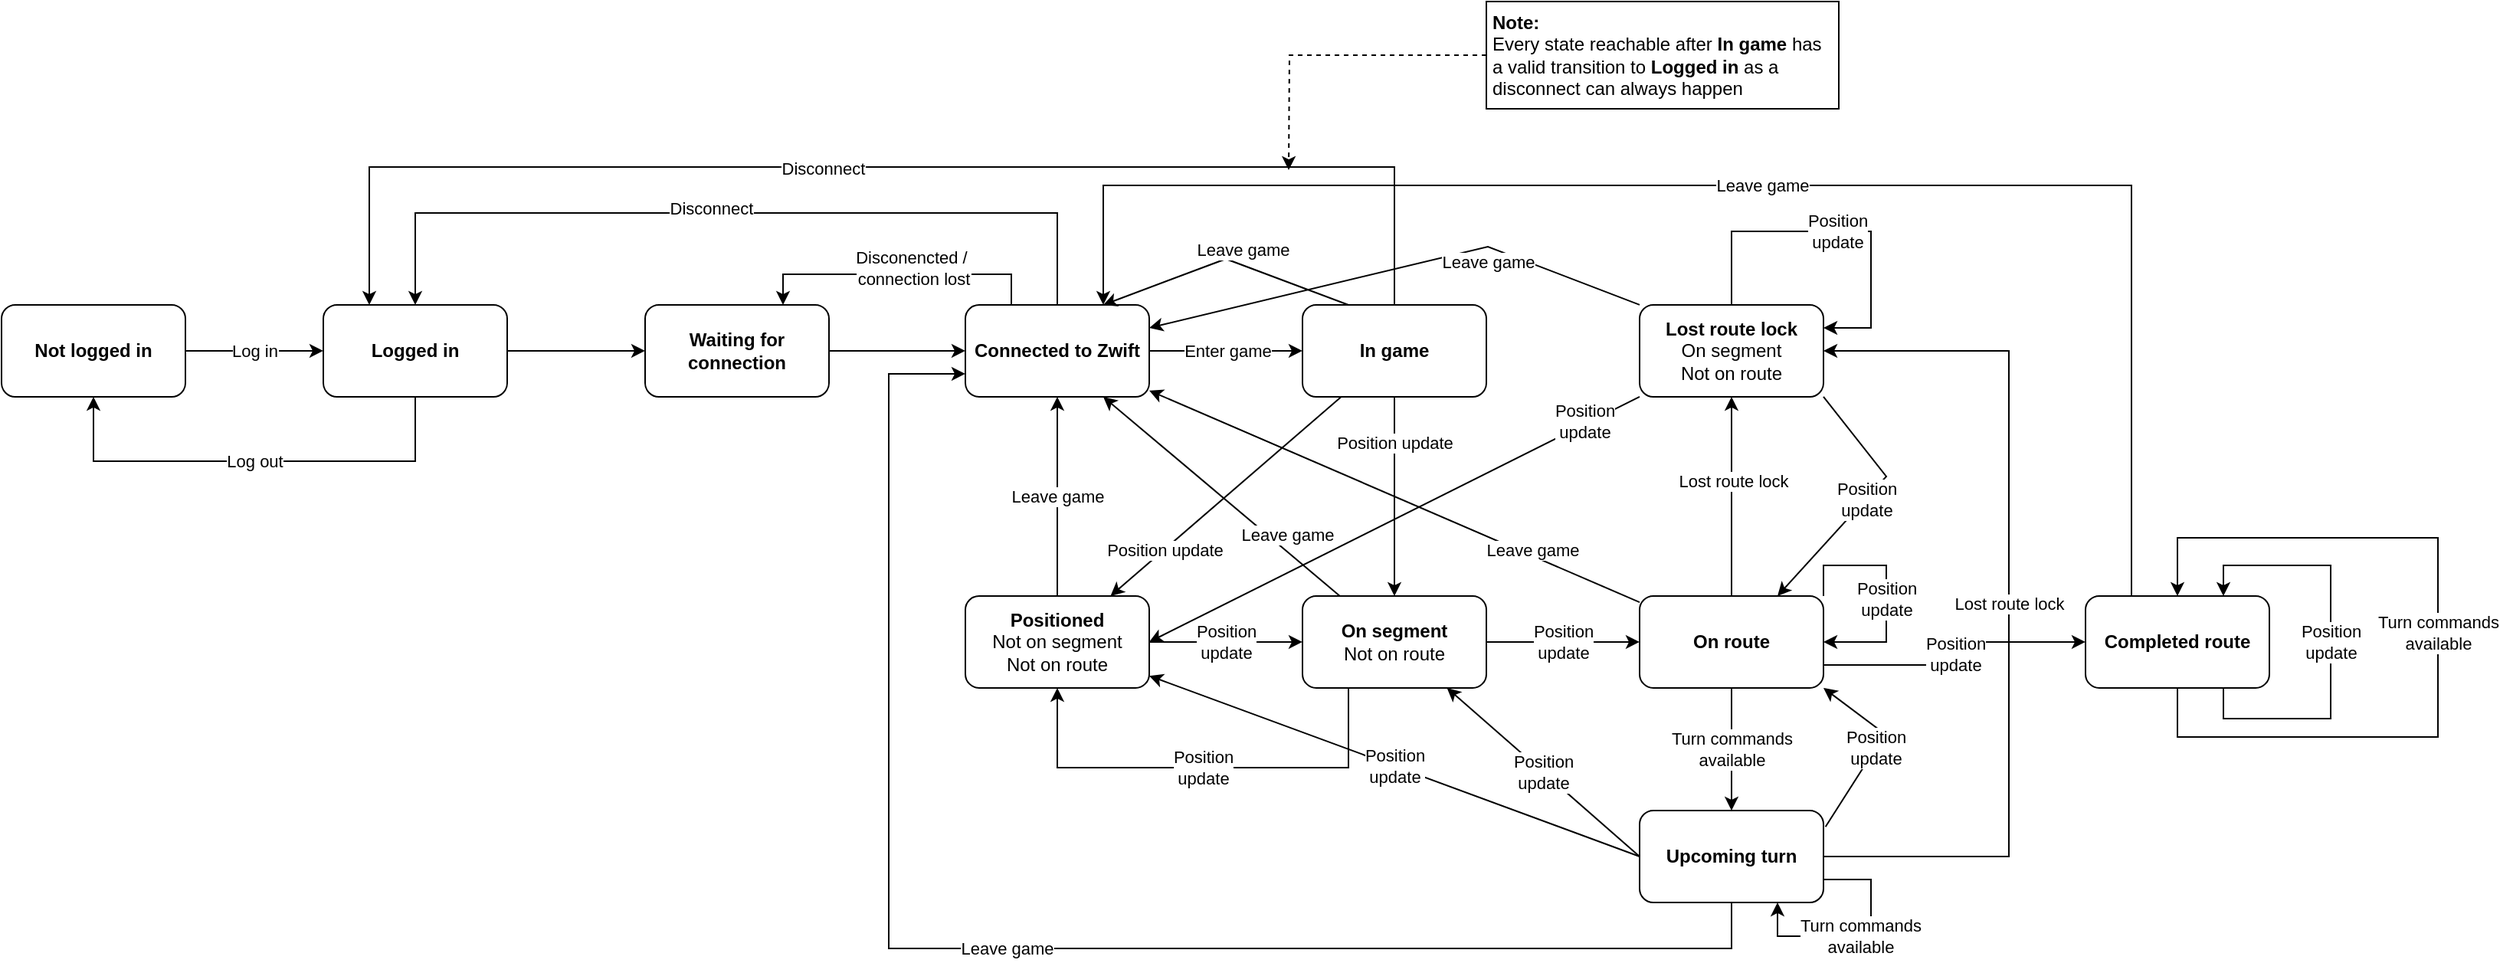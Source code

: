 <mxfile version="19.0.3" type="device"><diagram id="C5RBs43oDa-KdzZeNtuy" name="Page-1"><mxGraphModel dx="2581" dy="835" grid="1" gridSize="10" guides="1" tooltips="1" connect="1" arrows="1" fold="1" page="1" pageScale="1" pageWidth="1169" pageHeight="827" math="0" shadow="0"><root><mxCell id="WIyWlLk6GJQsqaUBKTNV-0"/><mxCell id="WIyWlLk6GJQsqaUBKTNV-1" parent="WIyWlLk6GJQsqaUBKTNV-0"/><mxCell id="Bod_nedEWnGyxpAL-ndt-2" value="" style="rounded=0;orthogonalLoop=1;jettySize=auto;html=1;" parent="WIyWlLk6GJQsqaUBKTNV-1" source="Bod_nedEWnGyxpAL-ndt-0" target="Bod_nedEWnGyxpAL-ndt-1" edge="1"><mxGeometry relative="1" as="geometry"/></mxCell><mxCell id="Bod_nedEWnGyxpAL-ndt-3" value="Enter game" style="edgeLabel;html=1;align=center;verticalAlign=middle;resizable=0;points=[];" parent="Bod_nedEWnGyxpAL-ndt-2" vertex="1" connectable="0"><mxGeometry x="0.19" y="1" relative="1" as="geometry"><mxPoint x="-9" y="1" as="offset"/></mxGeometry></mxCell><mxCell id="-JQADVJz2RuWcwb7Fl13-4" style="edgeStyle=orthogonalEdgeStyle;rounded=0;orthogonalLoop=1;jettySize=auto;html=1;entryX=0.5;entryY=0;entryDx=0;entryDy=0;exitX=0.5;exitY=0;exitDx=0;exitDy=0;" parent="WIyWlLk6GJQsqaUBKTNV-1" source="Bod_nedEWnGyxpAL-ndt-0" target="-JQADVJz2RuWcwb7Fl13-0" edge="1"><mxGeometry relative="1" as="geometry"><Array as="points"><mxPoint x="559" y="188"/><mxPoint x="140" y="188"/></Array></mxGeometry></mxCell><mxCell id="-JQADVJz2RuWcwb7Fl13-5" value="Disconnect" style="edgeLabel;html=1;align=center;verticalAlign=middle;resizable=0;points=[];" parent="-JQADVJz2RuWcwb7Fl13-4" vertex="1" connectable="0"><mxGeometry x="0.118" y="-3" relative="1" as="geometry"><mxPoint x="15" as="offset"/></mxGeometry></mxCell><mxCell id="W9LmuWyYllFHpPWeSvBQ-0" style="edgeStyle=orthogonalEdgeStyle;rounded=0;orthogonalLoop=1;jettySize=auto;html=1;exitX=0.25;exitY=0;exitDx=0;exitDy=0;entryX=0.75;entryY=0;entryDx=0;entryDy=0;" parent="WIyWlLk6GJQsqaUBKTNV-1" source="Bod_nedEWnGyxpAL-ndt-0" target="burSMxz0QwFnA5ny8ZeN-0" edge="1"><mxGeometry relative="1" as="geometry"/></mxCell><mxCell id="W9LmuWyYllFHpPWeSvBQ-1" value="Disconencted /&amp;nbsp;&lt;br&gt;connection lost" style="edgeLabel;html=1;align=center;verticalAlign=middle;resizable=0;points=[];" parent="W9LmuWyYllFHpPWeSvBQ-0" vertex="1" connectable="0"><mxGeometry x="-0.104" y="-4" relative="1" as="geometry"><mxPoint as="offset"/></mxGeometry></mxCell><mxCell id="Bod_nedEWnGyxpAL-ndt-0" value="Connected to Zwift" style="rounded=1;whiteSpace=wrap;html=1;fontStyle=1" parent="WIyWlLk6GJQsqaUBKTNV-1" vertex="1"><mxGeometry x="499" y="247.97" width="120" height="60" as="geometry"/></mxCell><mxCell id="Bod_nedEWnGyxpAL-ndt-5" value="Position update" style="rounded=0;orthogonalLoop=1;jettySize=auto;html=1;" parent="WIyWlLk6GJQsqaUBKTNV-1" source="Bod_nedEWnGyxpAL-ndt-1" target="Bod_nedEWnGyxpAL-ndt-4" edge="1"><mxGeometry x="0.534" relative="1" as="geometry"><mxPoint as="offset"/></mxGeometry></mxCell><mxCell id="Bod_nedEWnGyxpAL-ndt-7" value="Position update" style="rounded=0;orthogonalLoop=1;jettySize=auto;html=1;" parent="WIyWlLk6GJQsqaUBKTNV-1" source="Bod_nedEWnGyxpAL-ndt-1" target="Bod_nedEWnGyxpAL-ndt-6" edge="1"><mxGeometry x="-0.538" relative="1" as="geometry"><mxPoint as="offset"/></mxGeometry></mxCell><mxCell id="Bod_nedEWnGyxpAL-ndt-12" value="" style="edgeStyle=none;rounded=0;orthogonalLoop=1;jettySize=auto;html=1;entryX=0.75;entryY=0;entryDx=0;entryDy=0;exitX=0.25;exitY=0;exitDx=0;exitDy=0;" parent="WIyWlLk6GJQsqaUBKTNV-1" source="Bod_nedEWnGyxpAL-ndt-1" target="Bod_nedEWnGyxpAL-ndt-0" edge="1"><mxGeometry relative="1" as="geometry"><Array as="points"><mxPoint x="669" y="217.97"/></Array></mxGeometry></mxCell><mxCell id="Bod_nedEWnGyxpAL-ndt-13" value="Leave game" style="edgeLabel;html=1;align=center;verticalAlign=middle;resizable=0;points=[];" parent="Bod_nedEWnGyxpAL-ndt-12" vertex="1" connectable="0"><mxGeometry x="-0.129" y="-1" relative="1" as="geometry"><mxPoint y="-9" as="offset"/></mxGeometry></mxCell><mxCell id="-JQADVJz2RuWcwb7Fl13-8" style="edgeStyle=orthogonalEdgeStyle;rounded=0;orthogonalLoop=1;jettySize=auto;html=1;entryX=0.25;entryY=0;entryDx=0;entryDy=0;exitX=0.5;exitY=0;exitDx=0;exitDy=0;" parent="WIyWlLk6GJQsqaUBKTNV-1" source="Bod_nedEWnGyxpAL-ndt-1" target="-JQADVJz2RuWcwb7Fl13-0" edge="1"><mxGeometry relative="1" as="geometry"><Array as="points"><mxPoint x="779" y="158"/><mxPoint x="110" y="158"/></Array></mxGeometry></mxCell><mxCell id="-JQADVJz2RuWcwb7Fl13-9" value="Disconnect" style="edgeLabel;html=1;align=center;verticalAlign=middle;resizable=0;points=[];" parent="-JQADVJz2RuWcwb7Fl13-8" vertex="1" connectable="0"><mxGeometry x="0.091" y="1" relative="1" as="geometry"><mxPoint as="offset"/></mxGeometry></mxCell><mxCell id="Bod_nedEWnGyxpAL-ndt-1" value="&lt;b&gt;In game&lt;/b&gt;" style="whiteSpace=wrap;html=1;rounded=1;" parent="WIyWlLk6GJQsqaUBKTNV-1" vertex="1"><mxGeometry x="719" y="247.97" width="120" height="60" as="geometry"/></mxCell><mxCell id="-JQADVJz2RuWcwb7Fl13-10" value="Leave game" style="edgeStyle=orthogonalEdgeStyle;rounded=0;orthogonalLoop=1;jettySize=auto;html=1;entryX=0.5;entryY=1;entryDx=0;entryDy=0;" parent="WIyWlLk6GJQsqaUBKTNV-1" source="Bod_nedEWnGyxpAL-ndt-4" target="Bod_nedEWnGyxpAL-ndt-0" edge="1"><mxGeometry relative="1" as="geometry"/></mxCell><mxCell id="i-vlNxkMuDiNBu07UVKn-1" value="Position&lt;br&gt;update" style="edgeStyle=orthogonalEdgeStyle;rounded=0;orthogonalLoop=1;jettySize=auto;html=1;entryX=0;entryY=0.5;entryDx=0;entryDy=0;" parent="WIyWlLk6GJQsqaUBKTNV-1" source="Bod_nedEWnGyxpAL-ndt-4" target="Bod_nedEWnGyxpAL-ndt-6" edge="1"><mxGeometry relative="1" as="geometry"/></mxCell><mxCell id="Bod_nedEWnGyxpAL-ndt-4" value="&lt;b&gt;Positioned&lt;/b&gt;&lt;br&gt;Not on segment&lt;br&gt;Not on route" style="whiteSpace=wrap;html=1;rounded=1;" parent="WIyWlLk6GJQsqaUBKTNV-1" vertex="1"><mxGeometry x="499" y="437.97" width="120" height="60" as="geometry"/></mxCell><mxCell id="-JQADVJz2RuWcwb7Fl13-11" value="Leave game" style="rounded=0;orthogonalLoop=1;jettySize=auto;html=1;entryX=0.75;entryY=1;entryDx=0;entryDy=0;" parent="WIyWlLk6GJQsqaUBKTNV-1" source="Bod_nedEWnGyxpAL-ndt-6" target="Bod_nedEWnGyxpAL-ndt-0" edge="1"><mxGeometry x="-0.484" y="-8" relative="1" as="geometry"><mxPoint as="offset"/></mxGeometry></mxCell><mxCell id="i-vlNxkMuDiNBu07UVKn-0" value="Position&lt;br&gt;update" style="edgeStyle=orthogonalEdgeStyle;rounded=0;orthogonalLoop=1;jettySize=auto;html=1;entryX=0;entryY=0.5;entryDx=0;entryDy=0;" parent="WIyWlLk6GJQsqaUBKTNV-1" source="Bod_nedEWnGyxpAL-ndt-6" target="Bod_nedEWnGyxpAL-ndt-8" edge="1"><mxGeometry relative="1" as="geometry"/></mxCell><mxCell id="i-vlNxkMuDiNBu07UVKn-3" value="Position&lt;br&gt;update" style="edgeStyle=orthogonalEdgeStyle;rounded=0;orthogonalLoop=1;jettySize=auto;html=1;entryX=0.5;entryY=1;entryDx=0;entryDy=0;elbow=vertical;exitX=0.25;exitY=1;exitDx=0;exitDy=0;" parent="WIyWlLk6GJQsqaUBKTNV-1" source="Bod_nedEWnGyxpAL-ndt-6" target="Bod_nedEWnGyxpAL-ndt-4" edge="1"><mxGeometry relative="1" as="geometry"><Array as="points"><mxPoint x="749" y="550"/><mxPoint x="559" y="550"/></Array></mxGeometry></mxCell><mxCell id="Bod_nedEWnGyxpAL-ndt-6" value="&lt;b&gt;On segment&lt;/b&gt;&lt;br&gt;Not on route" style="whiteSpace=wrap;html=1;rounded=1;" parent="WIyWlLk6GJQsqaUBKTNV-1" vertex="1"><mxGeometry x="719" y="437.97" width="120" height="60" as="geometry"/></mxCell><mxCell id="-JQADVJz2RuWcwb7Fl13-12" value="Leave game" style="edgeStyle=none;rounded=0;orthogonalLoop=1;jettySize=auto;html=1;" parent="WIyWlLk6GJQsqaUBKTNV-1" source="Bod_nedEWnGyxpAL-ndt-8" target="Bod_nedEWnGyxpAL-ndt-0" edge="1"><mxGeometry x="-0.554" y="-4" relative="1" as="geometry"><mxPoint as="offset"/></mxGeometry></mxCell><mxCell id="-JQADVJz2RuWcwb7Fl13-14" value="Turn commands&lt;br&gt;available" style="edgeStyle=none;rounded=0;orthogonalLoop=1;jettySize=auto;html=1;" parent="WIyWlLk6GJQsqaUBKTNV-1" source="Bod_nedEWnGyxpAL-ndt-8" target="-JQADVJz2RuWcwb7Fl13-13" edge="1"><mxGeometry relative="1" as="geometry"/></mxCell><mxCell id="Uo25sBV2xo-S6qeaB_Tr-1" style="edgeStyle=orthogonalEdgeStyle;rounded=0;orthogonalLoop=1;jettySize=auto;html=1;" parent="WIyWlLk6GJQsqaUBKTNV-1" source="Bod_nedEWnGyxpAL-ndt-8" target="Uo25sBV2xo-S6qeaB_Tr-0" edge="1"><mxGeometry relative="1" as="geometry"/></mxCell><mxCell id="Uo25sBV2xo-S6qeaB_Tr-2" value="Lost route lock" style="edgeLabel;html=1;align=center;verticalAlign=middle;resizable=0;points=[];" parent="Uo25sBV2xo-S6qeaB_Tr-1" vertex="1" connectable="0"><mxGeometry x="0.162" y="-1" relative="1" as="geometry"><mxPoint as="offset"/></mxGeometry></mxCell><mxCell id="6cNvOJ5n4mKKLbyCCEZ--1" value="Position&lt;br&gt;update" style="edgeStyle=orthogonalEdgeStyle;rounded=0;orthogonalLoop=1;jettySize=auto;html=1;exitX=1;exitY=0.75;exitDx=0;exitDy=0;entryX=0;entryY=0.5;entryDx=0;entryDy=0;" edge="1" parent="WIyWlLk6GJQsqaUBKTNV-1" source="Bod_nedEWnGyxpAL-ndt-8" target="6cNvOJ5n4mKKLbyCCEZ--0"><mxGeometry relative="1" as="geometry"/></mxCell><mxCell id="Bod_nedEWnGyxpAL-ndt-8" value="&lt;b&gt;On route&lt;br&gt;&lt;/b&gt;" style="whiteSpace=wrap;html=1;rounded=1;" parent="WIyWlLk6GJQsqaUBKTNV-1" vertex="1"><mxGeometry x="939" y="437.97" width="120" height="60" as="geometry"/></mxCell><mxCell id="burSMxz0QwFnA5ny8ZeN-3" style="edgeStyle=orthogonalEdgeStyle;rounded=0;orthogonalLoop=1;jettySize=auto;html=1;entryX=0;entryY=0.5;entryDx=0;entryDy=0;" parent="WIyWlLk6GJQsqaUBKTNV-1" source="-JQADVJz2RuWcwb7Fl13-0" target="burSMxz0QwFnA5ny8ZeN-0" edge="1"><mxGeometry relative="1" as="geometry"/></mxCell><mxCell id="burSMxz0QwFnA5ny8ZeN-4" value="Log out" style="edgeStyle=orthogonalEdgeStyle;rounded=0;orthogonalLoop=1;jettySize=auto;html=1;entryX=0.5;entryY=1;entryDx=0;entryDy=0;exitX=0.5;exitY=1;exitDx=0;exitDy=0;" parent="WIyWlLk6GJQsqaUBKTNV-1" source="-JQADVJz2RuWcwb7Fl13-0" target="-JQADVJz2RuWcwb7Fl13-2" edge="1"><mxGeometry relative="1" as="geometry"><Array as="points"><mxPoint x="110" y="350"/><mxPoint x="-100" y="350"/></Array></mxGeometry></mxCell><mxCell id="-JQADVJz2RuWcwb7Fl13-0" value="Logged in" style="rounded=1;whiteSpace=wrap;html=1;fontStyle=1" parent="WIyWlLk6GJQsqaUBKTNV-1" vertex="1"><mxGeometry x="80" y="247.97" width="120" height="60" as="geometry"/></mxCell><mxCell id="-JQADVJz2RuWcwb7Fl13-3" value="Log in" style="edgeStyle=orthogonalEdgeStyle;rounded=0;orthogonalLoop=1;jettySize=auto;html=1;" parent="WIyWlLk6GJQsqaUBKTNV-1" source="-JQADVJz2RuWcwb7Fl13-2" target="-JQADVJz2RuWcwb7Fl13-0" edge="1"><mxGeometry relative="1" as="geometry"/></mxCell><mxCell id="-JQADVJz2RuWcwb7Fl13-2" value="Not logged in" style="rounded=1;whiteSpace=wrap;html=1;fontStyle=1" parent="WIyWlLk6GJQsqaUBKTNV-1" vertex="1"><mxGeometry x="-130" y="247.97" width="120" height="60" as="geometry"/></mxCell><mxCell id="-JQADVJz2RuWcwb7Fl13-15" value="Position&lt;br&gt;update" style="edgeStyle=none;rounded=0;orthogonalLoop=1;jettySize=auto;html=1;entryX=1;entryY=1;entryDx=0;entryDy=0;exitX=1.011;exitY=0.178;exitDx=0;exitDy=0;exitPerimeter=0;" parent="WIyWlLk6GJQsqaUBKTNV-1" source="-JQADVJz2RuWcwb7Fl13-13" target="Bod_nedEWnGyxpAL-ndt-8" edge="1"><mxGeometry relative="1" as="geometry"><Array as="points"><mxPoint x="1099" y="527.97"/></Array></mxGeometry></mxCell><mxCell id="-JQADVJz2RuWcwb7Fl13-16" value="Position &lt;br&gt;update" style="edgeStyle=none;rounded=0;orthogonalLoop=1;jettySize=auto;html=1;exitX=0;exitY=0.5;exitDx=0;exitDy=0;" parent="WIyWlLk6GJQsqaUBKTNV-1" source="-JQADVJz2RuWcwb7Fl13-13" target="Bod_nedEWnGyxpAL-ndt-6" edge="1"><mxGeometry relative="1" as="geometry"/></mxCell><mxCell id="-JQADVJz2RuWcwb7Fl13-17" value="Position&lt;br&gt;update" style="edgeStyle=none;rounded=0;orthogonalLoop=1;jettySize=auto;html=1;exitX=0;exitY=0.5;exitDx=0;exitDy=0;" parent="WIyWlLk6GJQsqaUBKTNV-1" source="-JQADVJz2RuWcwb7Fl13-13" target="Bod_nedEWnGyxpAL-ndt-4" edge="1"><mxGeometry relative="1" as="geometry"/></mxCell><mxCell id="-JQADVJz2RuWcwb7Fl13-18" value="Leave game" style="edgeStyle=orthogonalEdgeStyle;rounded=0;orthogonalLoop=1;jettySize=auto;html=1;entryX=0;entryY=0.75;entryDx=0;entryDy=0;exitX=0.5;exitY=1;exitDx=0;exitDy=0;" parent="WIyWlLk6GJQsqaUBKTNV-1" source="-JQADVJz2RuWcwb7Fl13-13" target="Bod_nedEWnGyxpAL-ndt-0" edge="1"><mxGeometry relative="1" as="geometry"><Array as="points"><mxPoint x="999" y="667.97"/><mxPoint x="449" y="667.97"/><mxPoint x="449" y="292.97"/></Array></mxGeometry></mxCell><mxCell id="Bka8k8vZ6sgzuYL20Gat-0" value="Lost route lock" style="edgeStyle=orthogonalEdgeStyle;rounded=0;orthogonalLoop=1;jettySize=auto;html=1;" parent="WIyWlLk6GJQsqaUBKTNV-1" source="-JQADVJz2RuWcwb7Fl13-13" target="Uo25sBV2xo-S6qeaB_Tr-0" edge="1"><mxGeometry relative="1" as="geometry"><Array as="points"><mxPoint x="1180" y="608"/><mxPoint x="1180" y="278"/></Array></mxGeometry></mxCell><mxCell id="-JQADVJz2RuWcwb7Fl13-13" value="Upcoming turn" style="whiteSpace=wrap;html=1;rounded=1;fontStyle=1" parent="WIyWlLk6GJQsqaUBKTNV-1" vertex="1"><mxGeometry x="939" y="577.97" width="120" height="60" as="geometry"/></mxCell><mxCell id="-JQADVJz2RuWcwb7Fl13-20" style="edgeStyle=orthogonalEdgeStyle;rounded=0;orthogonalLoop=1;jettySize=auto;html=1;dashed=1;" parent="WIyWlLk6GJQsqaUBKTNV-1" source="-JQADVJz2RuWcwb7Fl13-19" edge="1"><mxGeometry relative="1" as="geometry"><mxPoint x="710" y="160" as="targetPoint"/></mxGeometry></mxCell><mxCell id="-JQADVJz2RuWcwb7Fl13-19" value="Note:&lt;br&gt;&lt;span style=&quot;font-weight: normal&quot;&gt;Every state reachable after &lt;/span&gt;In game &lt;span style=&quot;font-weight: normal&quot;&gt;has a valid transition to &lt;/span&gt;Logged in&lt;span style=&quot;font-weight: normal&quot;&gt;&amp;nbsp;as a disconnect can always happen&lt;/span&gt;" style="text;html=1;align=left;verticalAlign=top;whiteSpace=wrap;rounded=0;fontStyle=1;fillColor=default;strokeColor=default;spacingLeft=2;spacingRight=2;" parent="WIyWlLk6GJQsqaUBKTNV-1" vertex="1"><mxGeometry x="839" y="50" width="230" height="70" as="geometry"/></mxCell><mxCell id="burSMxz0QwFnA5ny8ZeN-2" style="edgeStyle=orthogonalEdgeStyle;rounded=0;orthogonalLoop=1;jettySize=auto;html=1;entryX=0;entryY=0.5;entryDx=0;entryDy=0;" parent="WIyWlLk6GJQsqaUBKTNV-1" source="burSMxz0QwFnA5ny8ZeN-0" target="Bod_nedEWnGyxpAL-ndt-0" edge="1"><mxGeometry relative="1" as="geometry"/></mxCell><mxCell id="burSMxz0QwFnA5ny8ZeN-0" value="Waiting for connection" style="rounded=1;whiteSpace=wrap;html=1;fontStyle=1" parent="WIyWlLk6GJQsqaUBKTNV-1" vertex="1"><mxGeometry x="290" y="247.97" width="120" height="60" as="geometry"/></mxCell><mxCell id="Uo25sBV2xo-S6qeaB_Tr-3" value="Position&lt;br&gt;update" style="rounded=0;orthogonalLoop=1;jettySize=auto;html=1;exitX=1;exitY=1;exitDx=0;exitDy=0;entryX=0.75;entryY=0;entryDx=0;entryDy=0;" parent="WIyWlLk6GJQsqaUBKTNV-1" source="Uo25sBV2xo-S6qeaB_Tr-0" target="Bod_nedEWnGyxpAL-ndt-8" edge="1"><mxGeometry relative="1" as="geometry"><Array as="points"><mxPoint x="1100" y="360"/></Array></mxGeometry></mxCell><mxCell id="Uo25sBV2xo-S6qeaB_Tr-4" style="edgeStyle=none;rounded=0;orthogonalLoop=1;jettySize=auto;html=1;entryX=1;entryY=0.5;entryDx=0;entryDy=0;" parent="WIyWlLk6GJQsqaUBKTNV-1" source="Uo25sBV2xo-S6qeaB_Tr-0" target="Bod_nedEWnGyxpAL-ndt-4" edge="1"><mxGeometry relative="1" as="geometry"/></mxCell><mxCell id="Uo25sBV2xo-S6qeaB_Tr-5" value="Position&lt;br&gt;update" style="edgeLabel;html=1;align=center;verticalAlign=middle;resizable=0;points=[];" parent="Uo25sBV2xo-S6qeaB_Tr-4" vertex="1" connectable="0"><mxGeometry x="-0.775" y="-2" relative="1" as="geometry"><mxPoint as="offset"/></mxGeometry></mxCell><mxCell id="Uo25sBV2xo-S6qeaB_Tr-6" value="Leave game" style="edgeStyle=none;rounded=0;orthogonalLoop=1;jettySize=auto;html=1;exitX=0;exitY=0;exitDx=0;exitDy=0;entryX=1;entryY=0.25;entryDx=0;entryDy=0;" parent="WIyWlLk6GJQsqaUBKTNV-1" source="Uo25sBV2xo-S6qeaB_Tr-0" target="Bod_nedEWnGyxpAL-ndt-0" edge="1"><mxGeometry x="-0.385" y="9" relative="1" as="geometry"><Array as="points"><mxPoint x="840" y="210"/></Array><mxPoint as="offset"/></mxGeometry></mxCell><mxCell id="Uo25sBV2xo-S6qeaB_Tr-0" value="&lt;b&gt;Lost route lock&lt;/b&gt;&lt;br&gt;On segment&lt;br&gt;Not on route" style="whiteSpace=wrap;html=1;rounded=1;" parent="WIyWlLk6GJQsqaUBKTNV-1" vertex="1"><mxGeometry x="939" y="247.97" width="120" height="60" as="geometry"/></mxCell><mxCell id="i-vlNxkMuDiNBu07UVKn-2" value="Position&lt;br&gt;update" style="edgeStyle=orthogonalEdgeStyle;rounded=0;orthogonalLoop=1;jettySize=auto;html=1;entryX=1;entryY=0.5;entryDx=0;entryDy=0;exitX=1;exitY=0;exitDx=0;exitDy=0;elbow=vertical;" parent="WIyWlLk6GJQsqaUBKTNV-1" source="Bod_nedEWnGyxpAL-ndt-8" target="Bod_nedEWnGyxpAL-ndt-8" edge="1"><mxGeometry x="0.091" relative="1" as="geometry"><Array as="points"><mxPoint x="1059" y="418"/><mxPoint x="1100" y="418"/><mxPoint x="1100" y="468"/></Array><mxPoint as="offset"/></mxGeometry></mxCell><mxCell id="i-vlNxkMuDiNBu07UVKn-4" value="Turn commands&lt;br&gt;available" style="edgeStyle=orthogonalEdgeStyle;rounded=0;orthogonalLoop=1;jettySize=auto;html=1;entryX=0.75;entryY=1;entryDx=0;entryDy=0;elbow=vertical;exitX=1;exitY=0.75;exitDx=0;exitDy=0;" parent="WIyWlLk6GJQsqaUBKTNV-1" source="-JQADVJz2RuWcwb7Fl13-13" target="-JQADVJz2RuWcwb7Fl13-13" edge="1"><mxGeometry relative="1" as="geometry"><Array as="points"><mxPoint x="1090" y="623"/><mxPoint x="1090" y="660"/><mxPoint x="1029" y="660"/></Array></mxGeometry></mxCell><mxCell id="i-vlNxkMuDiNBu07UVKn-5" value="Position&lt;br&gt;update" style="edgeStyle=orthogonalEdgeStyle;rounded=0;orthogonalLoop=1;jettySize=auto;html=1;elbow=vertical;entryX=1;entryY=0.25;entryDx=0;entryDy=0;" parent="WIyWlLk6GJQsqaUBKTNV-1" source="Uo25sBV2xo-S6qeaB_Tr-0" target="Uo25sBV2xo-S6qeaB_Tr-0" edge="1"><mxGeometry relative="1" as="geometry"><mxPoint x="1060" y="260" as="targetPoint"/><Array as="points"><mxPoint x="999" y="200"/><mxPoint x="1090" y="200"/><mxPoint x="1090" y="263"/></Array></mxGeometry></mxCell><mxCell id="6cNvOJ5n4mKKLbyCCEZ--2" value="Leave game" style="edgeStyle=orthogonalEdgeStyle;rounded=0;orthogonalLoop=1;jettySize=auto;html=1;entryX=0.75;entryY=0;entryDx=0;entryDy=0;exitX=0.25;exitY=0;exitDx=0;exitDy=0;" edge="1" parent="WIyWlLk6GJQsqaUBKTNV-1" source="6cNvOJ5n4mKKLbyCCEZ--0" target="Bod_nedEWnGyxpAL-ndt-0"><mxGeometry relative="1" as="geometry"><Array as="points"><mxPoint x="1260" y="170"/><mxPoint x="589" y="170"/></Array></mxGeometry></mxCell><mxCell id="6cNvOJ5n4mKKLbyCCEZ--0" value="&lt;b&gt;Completed route&lt;br&gt;&lt;/b&gt;" style="whiteSpace=wrap;html=1;rounded=1;" vertex="1" parent="WIyWlLk6GJQsqaUBKTNV-1"><mxGeometry x="1230" y="437.97" width="120" height="60" as="geometry"/></mxCell><mxCell id="6cNvOJ5n4mKKLbyCCEZ--3" value="Position&lt;br&gt;update" style="edgeStyle=orthogonalEdgeStyle;rounded=0;orthogonalLoop=1;jettySize=auto;html=1;entryX=0.75;entryY=0;entryDx=0;entryDy=0;exitX=0.75;exitY=1;exitDx=0;exitDy=0;" edge="1" parent="WIyWlLk6GJQsqaUBKTNV-1" source="6cNvOJ5n4mKKLbyCCEZ--0" target="6cNvOJ5n4mKKLbyCCEZ--0"><mxGeometry relative="1" as="geometry"><Array as="points"><mxPoint x="1320" y="518"/><mxPoint x="1390" y="518"/><mxPoint x="1390" y="418"/><mxPoint x="1320" y="418"/></Array></mxGeometry></mxCell><mxCell id="6cNvOJ5n4mKKLbyCCEZ--4" value="Turn commands&lt;br&gt;available" style="edgeStyle=orthogonalEdgeStyle;rounded=0;orthogonalLoop=1;jettySize=auto;html=1;entryX=0.5;entryY=0;entryDx=0;entryDy=0;exitX=0.5;exitY=1;exitDx=0;exitDy=0;" edge="1" parent="WIyWlLk6GJQsqaUBKTNV-1" source="6cNvOJ5n4mKKLbyCCEZ--0" target="6cNvOJ5n4mKKLbyCCEZ--0"><mxGeometry relative="1" as="geometry"><Array as="points"><mxPoint x="1290" y="530"/><mxPoint x="1460" y="530"/><mxPoint x="1460" y="400"/><mxPoint x="1290" y="400"/></Array></mxGeometry></mxCell></root></mxGraphModel></diagram></mxfile>